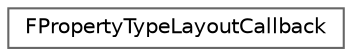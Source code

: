 digraph "Graphical Class Hierarchy"
{
 // INTERACTIVE_SVG=YES
 // LATEX_PDF_SIZE
  bgcolor="transparent";
  edge [fontname=Helvetica,fontsize=10,labelfontname=Helvetica,labelfontsize=10];
  node [fontname=Helvetica,fontsize=10,shape=box,height=0.2,width=0.4];
  rankdir="LR";
  Node0 [id="Node000000",label="FPropertyTypeLayoutCallback",height=0.2,width=0.4,color="grey40", fillcolor="white", style="filled",URL="$d8/d32/structFPropertyTypeLayoutCallback.html",tooltip=" "];
}

